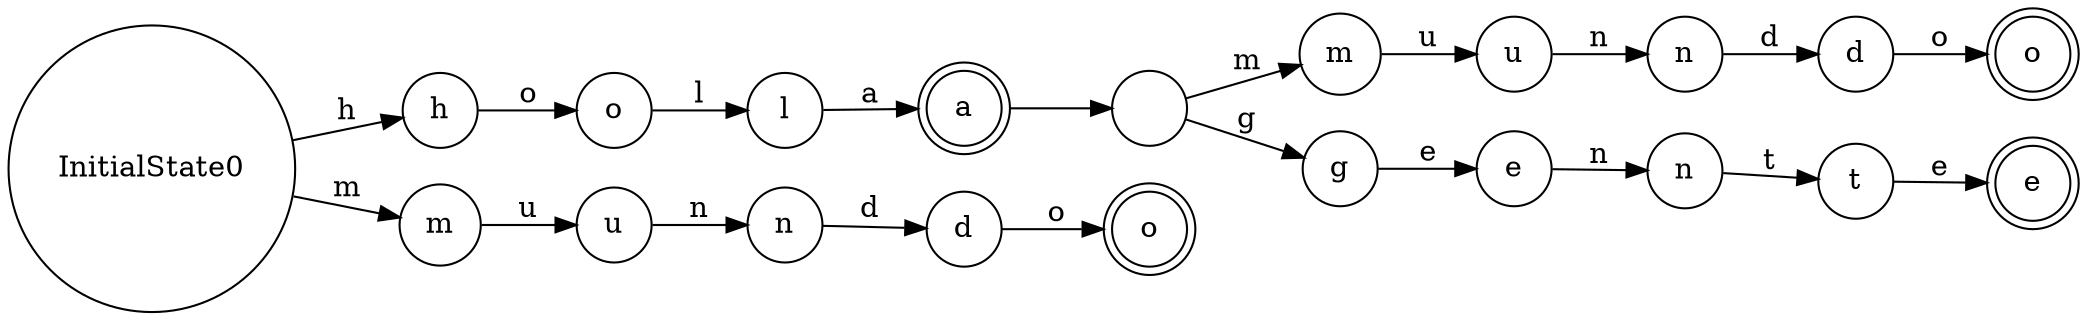 digraph { 
	 rankdir = "LR"; 
	 node [shape=circle] InitialState0;
	 node [shape=circle] h0 [label ="h"];
	 InitialState0 -> h0[label="h"];
	 node [shape=circle] o0 [label ="o"];
	 h0 -> o0[label="o"];
	 node [shape=circle] l0 [label ="l"];
	 o0 -> l0[label="l"];
	 node [shape= doublecircle] a0 [label ="a"];
	 l0 -> a0[label="a"];
	 node [shape=circle] _0 [label =" "];
	 a0 -> _0[label=" "];
	 node [shape=circle] m0 [label ="m"];
	 _0 -> m0[label="m"];
	 node [shape=circle] u0 [label ="u"];
	 m0 -> u0[label="u"];
	 node [shape=circle] n0 [label ="n"];
	 u0 -> n0[label="n"];
	 node [shape=circle] d0 [label ="d"];
	 n0 -> d0[label="d"];
	 node [shape= doublecircle] o1 [label ="o"];
	 d0 -> o1[label="o"];
	 node [shape=circle] g0 [label ="g"];
	 _0 -> g0[label="g"];
	 node [shape=circle] e0 [label ="e"];
	 g0 -> e0[label="e"];
	 node [shape=circle] n1 [label ="n"];
	 e0 -> n1[label="n"];
	 node [shape=circle] t0 [label ="t"];
	 n1 -> t0[label="t"];
	 node [shape= doublecircle] e1 [label ="e"];
	 t0 -> e1[label="e"];
	 node [shape=circle] m1 [label ="m"];
	 InitialState0 -> m1[label="m"];
	 node [shape=circle] u1 [label ="u"];
	 m1 -> u1[label="u"];
	 node [shape=circle] n2 [label ="n"];
	 u1 -> n2[label="n"];
	 node [shape=circle] d1 [label ="d"];
	 n2 -> d1[label="d"];
	 node [shape= doublecircle] o2 [label ="o"];
	 d1 -> o2[label="o"];
}